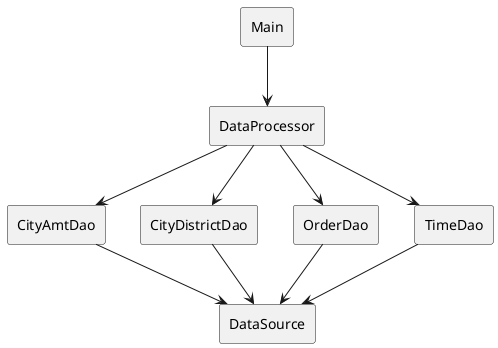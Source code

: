 @startuml

rectangle Main

rectangle DataProcessor

rectangle CityAmtDao
rectangle CityDistrictDao
rectangle OrderDao
rectangle TimeDao

rectangle DataSource

Main --> DataProcessor

DataProcessor --> CityAmtDao
DataProcessor --> CityDistrictDao
DataProcessor --> OrderDao
DataProcessor --> TimeDao

CityAmtDao --> DataSource
CityDistrictDao --> DataSource
OrderDao --> DataSource
TimeDao --> DataSource

@enduml